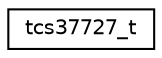 digraph "Graphical Class Hierarchy"
{
 // LATEX_PDF_SIZE
  edge [fontname="Helvetica",fontsize="10",labelfontname="Helvetica",labelfontsize="10"];
  node [fontname="Helvetica",fontsize="10",shape=record];
  rankdir="LR";
  Node0 [label="tcs37727_t",height=0.2,width=0.4,color="black", fillcolor="white", style="filled",URL="$structtcs37727__t.html",tooltip="Device descriptor for TCS37727 sensors."];
}
